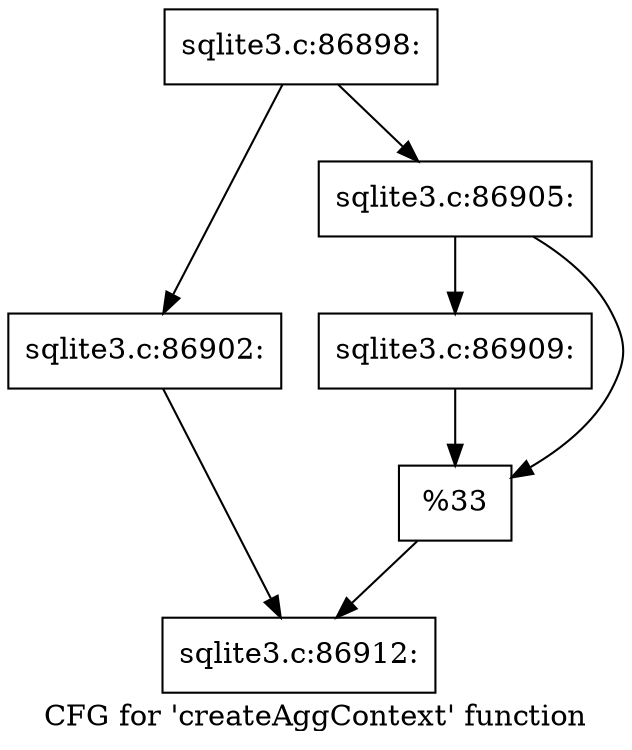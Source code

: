 digraph "CFG for 'createAggContext' function" {
	label="CFG for 'createAggContext' function";

	Node0x55c0f854bb80 [shape=record,label="{sqlite3.c:86898:}"];
	Node0x55c0f854bb80 -> Node0x55c0f8555810;
	Node0x55c0f854bb80 -> Node0x55c0f85558b0;
	Node0x55c0f8555810 [shape=record,label="{sqlite3.c:86902:}"];
	Node0x55c0f8555810 -> Node0x55c0f8555860;
	Node0x55c0f85558b0 [shape=record,label="{sqlite3.c:86905:}"];
	Node0x55c0f85558b0 -> Node0x55c0f8556b50;
	Node0x55c0f85558b0 -> Node0x55c0f8556ba0;
	Node0x55c0f8556b50 [shape=record,label="{sqlite3.c:86909:}"];
	Node0x55c0f8556b50 -> Node0x55c0f8556ba0;
	Node0x55c0f8556ba0 [shape=record,label="{%33}"];
	Node0x55c0f8556ba0 -> Node0x55c0f8555860;
	Node0x55c0f8555860 [shape=record,label="{sqlite3.c:86912:}"];
}
